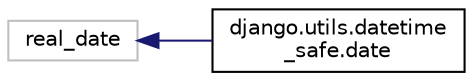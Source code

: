 digraph "Graphical Class Hierarchy"
{
 // LATEX_PDF_SIZE
  edge [fontname="Helvetica",fontsize="10",labelfontname="Helvetica",labelfontsize="10"];
  node [fontname="Helvetica",fontsize="10",shape=record];
  rankdir="LR";
  Node3931 [label="real_date",height=0.2,width=0.4,color="grey75", fillcolor="white", style="filled",tooltip=" "];
  Node3931 -> Node0 [dir="back",color="midnightblue",fontsize="10",style="solid",fontname="Helvetica"];
  Node0 [label="django.utils.datetime\l_safe.date",height=0.2,width=0.4,color="black", fillcolor="white", style="filled",URL="$classdjango_1_1utils_1_1datetime__safe_1_1date.html",tooltip=" "];
}
